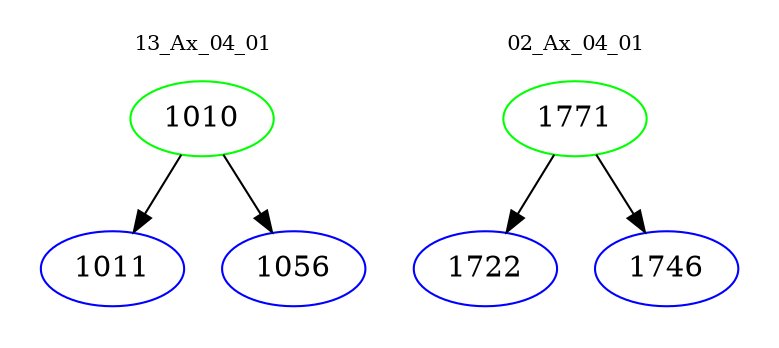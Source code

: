 digraph{
subgraph cluster_0 {
color = white
label = "13_Ax_04_01";
fontsize=10;
T0_1010 [label="1010", color="green"]
T0_1010 -> T0_1011 [color="black"]
T0_1011 [label="1011", color="blue"]
T0_1010 -> T0_1056 [color="black"]
T0_1056 [label="1056", color="blue"]
}
subgraph cluster_1 {
color = white
label = "02_Ax_04_01";
fontsize=10;
T1_1771 [label="1771", color="green"]
T1_1771 -> T1_1722 [color="black"]
T1_1722 [label="1722", color="blue"]
T1_1771 -> T1_1746 [color="black"]
T1_1746 [label="1746", color="blue"]
}
}
